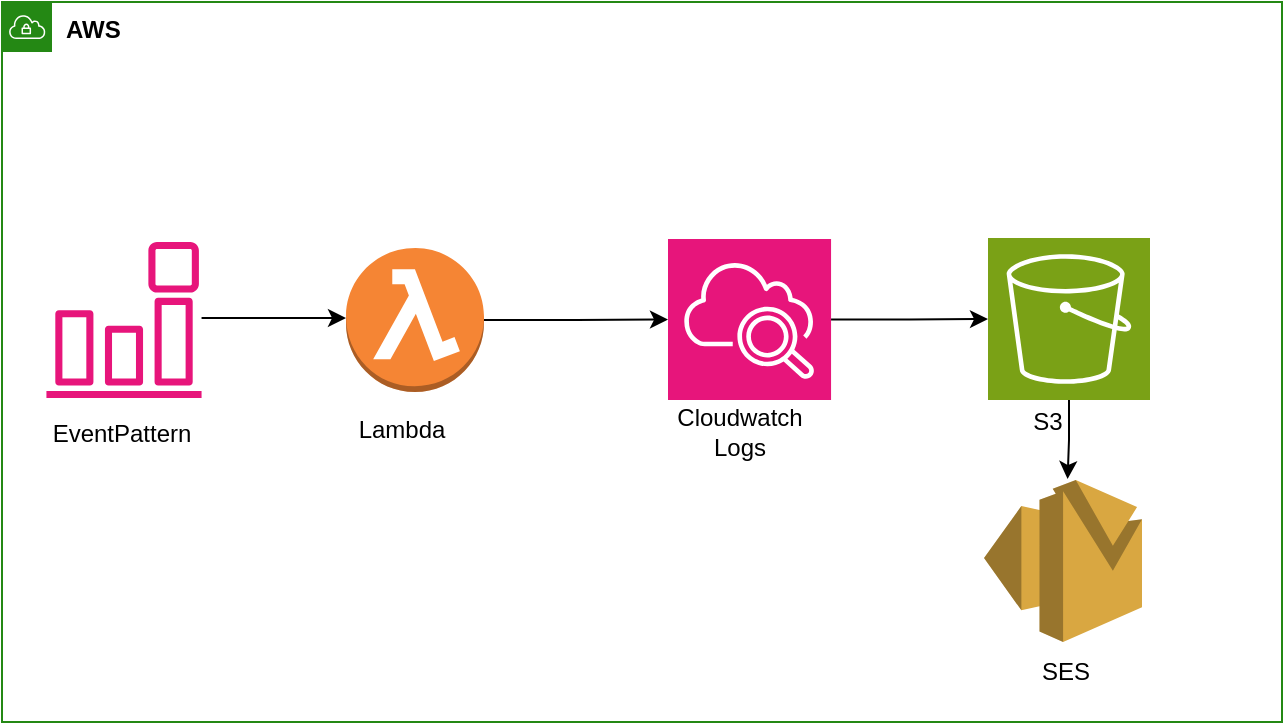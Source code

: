 <mxfile version="22.0.2" type="github">
  <diagram name="Page-1" id="GS5KcHuYNF9jftuuwaPx">
    <mxGraphModel dx="701" dy="472" grid="0" gridSize="10" guides="1" tooltips="1" connect="1" arrows="1" fold="1" page="1" pageScale="1" pageWidth="850" pageHeight="1100" math="0" shadow="0">
      <root>
        <mxCell id="0" />
        <mxCell id="1" parent="0" />
        <mxCell id="ebPsQImiZYig7wBdQt5i-2" style="edgeStyle=orthogonalEdgeStyle;rounded=0;orthogonalLoop=1;jettySize=auto;html=1;" parent="1" edge="1">
          <mxGeometry relative="1" as="geometry">
            <mxPoint x="213" y="238" as="targetPoint" />
            <mxPoint x="140.779" y="238" as="sourcePoint" />
          </mxGeometry>
        </mxCell>
        <mxCell id="ebPsQImiZYig7wBdQt5i-1" value="" style="sketch=0;outlineConnect=0;fontColor=#232F3E;gradientColor=none;fillColor=#E7157B;strokeColor=none;dashed=0;verticalLabelPosition=bottom;verticalAlign=top;align=center;html=1;fontSize=12;fontStyle=0;aspect=fixed;pointerEvents=1;shape=mxgraph.aws4.event_event_based;" parent="1" vertex="1">
          <mxGeometry x="63" y="200" width="78" height="78" as="geometry" />
        </mxCell>
        <mxCell id="ebPsQImiZYig7wBdQt5i-4" style="edgeStyle=orthogonalEdgeStyle;rounded=0;orthogonalLoop=1;jettySize=auto;html=1;entryX=0;entryY=0.5;entryDx=0;entryDy=0;entryPerimeter=0;" parent="1" source="ebPsQImiZYig7wBdQt5i-3" target="ebPsQImiZYig7wBdQt5i-5" edge="1">
          <mxGeometry relative="1" as="geometry">
            <mxPoint x="343" y="239" as="targetPoint" />
          </mxGeometry>
        </mxCell>
        <mxCell id="ebPsQImiZYig7wBdQt5i-3" value="" style="outlineConnect=0;dashed=0;verticalLabelPosition=bottom;verticalAlign=top;align=center;html=1;shape=mxgraph.aws3.lambda_function;fillColor=#F58534;gradientColor=none;" parent="1" vertex="1">
          <mxGeometry x="213" y="203" width="69" height="72" as="geometry" />
        </mxCell>
        <mxCell id="ebPsQImiZYig7wBdQt5i-8" value="&lt;font size=&quot;1&quot; color=&quot;#000000&quot; style=&quot;&quot;&gt;&lt;b style=&quot;font-size: 12px;&quot;&gt;AWS&lt;/b&gt;&lt;/font&gt;" style="points=[[0,0],[0.25,0],[0.5,0],[0.75,0],[1,0],[1,0.25],[1,0.5],[1,0.75],[1,1],[0.75,1],[0.5,1],[0.25,1],[0,1],[0,0.75],[0,0.5],[0,0.25]];outlineConnect=0;gradientColor=none;html=1;whiteSpace=wrap;fontSize=12;fontStyle=0;container=1;pointerEvents=0;collapsible=0;recursiveResize=0;shape=mxgraph.aws4.group;grIcon=mxgraph.aws4.group_vpc;strokeColor=#248814;fillColor=none;verticalAlign=top;align=left;spacingLeft=30;fontColor=#AAB7B8;dashed=0;" parent="1" vertex="1">
          <mxGeometry x="41" y="80" width="640" height="360" as="geometry" />
        </mxCell>
        <mxCell id="ebPsQImiZYig7wBdQt5i-11" value="" style="edgeStyle=orthogonalEdgeStyle;rounded=0;orthogonalLoop=1;jettySize=auto;html=1;" parent="ebPsQImiZYig7wBdQt5i-8" source="ebPsQImiZYig7wBdQt5i-6" edge="1">
          <mxGeometry relative="1" as="geometry">
            <mxPoint x="532.8" y="238.5" as="targetPoint" />
          </mxGeometry>
        </mxCell>
        <mxCell id="ebPsQImiZYig7wBdQt5i-6" value="" style="sketch=0;points=[[0,0,0],[0.25,0,0],[0.5,0,0],[0.75,0,0],[1,0,0],[0,1,0],[0.25,1,0],[0.5,1,0],[0.75,1,0],[1,1,0],[0,0.25,0],[0,0.5,0],[0,0.75,0],[1,0.25,0],[1,0.5,0],[1,0.75,0]];outlineConnect=0;fontColor=#232F3E;fillColor=#7AA116;strokeColor=#ffffff;dashed=0;verticalLabelPosition=bottom;verticalAlign=top;align=center;html=1;fontSize=12;fontStyle=0;aspect=fixed;shape=mxgraph.aws4.resourceIcon;resIcon=mxgraph.aws4.s3;" parent="ebPsQImiZYig7wBdQt5i-8" vertex="1">
          <mxGeometry x="493" y="118" width="81" height="81" as="geometry" />
        </mxCell>
        <mxCell id="ebPsQImiZYig7wBdQt5i-5" value="" style="sketch=0;points=[[0,0,0],[0.25,0,0],[0.5,0,0],[0.75,0,0],[1,0,0],[0,1,0],[0.25,1,0],[0.5,1,0],[0.75,1,0],[1,1,0],[0,0.25,0],[0,0.5,0],[0,0.75,0],[1,0.25,0],[1,0.5,0],[1,0.75,0]];points=[[0,0,0],[0.25,0,0],[0.5,0,0],[0.75,0,0],[1,0,0],[0,1,0],[0.25,1,0],[0.5,1,0],[0.75,1,0],[1,1,0],[0,0.25,0],[0,0.5,0],[0,0.75,0],[1,0.25,0],[1,0.5,0],[1,0.75,0]];outlineConnect=0;fontColor=#232F3E;fillColor=#E7157B;strokeColor=#ffffff;dashed=0;verticalLabelPosition=bottom;verticalAlign=top;align=center;html=1;fontSize=12;fontStyle=0;aspect=fixed;shape=mxgraph.aws4.resourceIcon;resIcon=mxgraph.aws4.cloudwatch_2;" parent="ebPsQImiZYig7wBdQt5i-8" vertex="1">
          <mxGeometry x="333" y="118.5" width="81.53" height="80.5" as="geometry" />
        </mxCell>
        <mxCell id="ebPsQImiZYig7wBdQt5i-7" value="" style="edgeStyle=orthogonalEdgeStyle;rounded=0;orthogonalLoop=1;jettySize=auto;html=1;" parent="ebPsQImiZYig7wBdQt5i-8" source="ebPsQImiZYig7wBdQt5i-5" target="ebPsQImiZYig7wBdQt5i-6" edge="1">
          <mxGeometry relative="1" as="geometry" />
        </mxCell>
        <mxCell id="PFyBZ4zcWlUuLfsJXESM-1" value="EventPattern" style="text;html=1;strokeColor=none;fillColor=none;align=center;verticalAlign=middle;whiteSpace=wrap;rounded=0;" parent="ebPsQImiZYig7wBdQt5i-8" vertex="1">
          <mxGeometry x="30" y="201" width="60" height="30" as="geometry" />
        </mxCell>
        <mxCell id="PFyBZ4zcWlUuLfsJXESM-2" value="Lambda" style="text;html=1;strokeColor=none;fillColor=none;align=center;verticalAlign=middle;whiteSpace=wrap;rounded=0;" parent="ebPsQImiZYig7wBdQt5i-8" vertex="1">
          <mxGeometry x="170" y="199" width="60" height="30" as="geometry" />
        </mxCell>
        <mxCell id="PFyBZ4zcWlUuLfsJXESM-3" value="Cloudwatch Logs" style="text;html=1;strokeColor=none;fillColor=none;align=center;verticalAlign=middle;whiteSpace=wrap;rounded=0;" parent="ebPsQImiZYig7wBdQt5i-8" vertex="1">
          <mxGeometry x="339" y="200" width="60" height="30" as="geometry" />
        </mxCell>
        <mxCell id="PFyBZ4zcWlUuLfsJXESM-5" value="S3" style="text;html=1;strokeColor=none;fillColor=none;align=center;verticalAlign=middle;whiteSpace=wrap;rounded=0;" parent="ebPsQImiZYig7wBdQt5i-8" vertex="1">
          <mxGeometry x="493" y="195" width="60" height="30" as="geometry" />
        </mxCell>
        <mxCell id="13uEkFm3jacpW5Tzf0Pl-1" value="" style="outlineConnect=0;dashed=0;verticalLabelPosition=bottom;verticalAlign=top;align=center;html=1;shape=mxgraph.aws3.ses;fillColor=#D9A741;gradientColor=none;" vertex="1" parent="ebPsQImiZYig7wBdQt5i-8">
          <mxGeometry x="491" y="239" width="79" height="81" as="geometry" />
        </mxCell>
        <mxCell id="13uEkFm3jacpW5Tzf0Pl-2" value="SES" style="text;html=1;strokeColor=none;fillColor=none;align=center;verticalAlign=middle;whiteSpace=wrap;rounded=0;" vertex="1" parent="ebPsQImiZYig7wBdQt5i-8">
          <mxGeometry x="501.5" y="320" width="60" height="30" as="geometry" />
        </mxCell>
      </root>
    </mxGraphModel>
  </diagram>
</mxfile>
